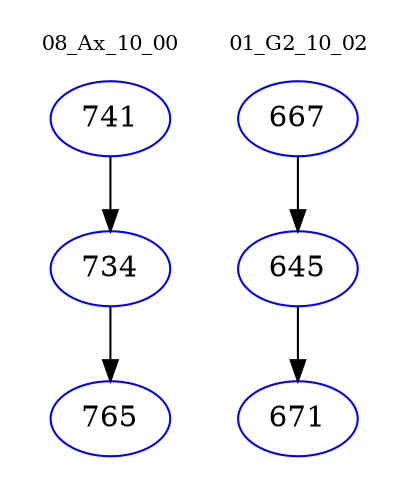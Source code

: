 digraph{
subgraph cluster_0 {
color = white
label = "08_Ax_10_00";
fontsize=10;
T0_741 [label="741", color="blue"]
T0_741 -> T0_734 [color="black"]
T0_734 [label="734", color="blue"]
T0_734 -> T0_765 [color="black"]
T0_765 [label="765", color="blue"]
}
subgraph cluster_1 {
color = white
label = "01_G2_10_02";
fontsize=10;
T1_667 [label="667", color="blue"]
T1_667 -> T1_645 [color="black"]
T1_645 [label="645", color="blue"]
T1_645 -> T1_671 [color="black"]
T1_671 [label="671", color="blue"]
}
}
